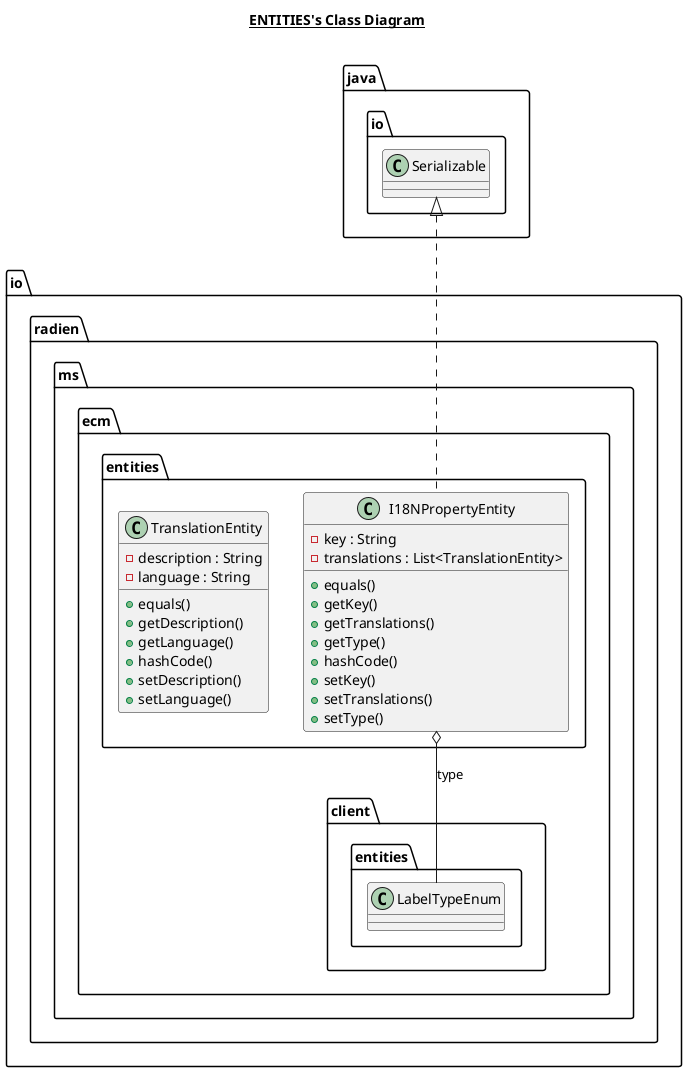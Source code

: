 @startuml

title __ENTITIES's Class Diagram__\n

  namespace io.radien.ms.ecm {
    namespace entities {
      class io.radien.ms.ecm.entities.I18NPropertyEntity {
          - key : String
          - translations : List<TranslationEntity>
          + equals()
          + getKey()
          + getTranslations()
          + getType()
          + hashCode()
          + setKey()
          + setTranslations()
          + setType()
      }
    }
  }
  

  namespace io.radien.ms.ecm {
    namespace entities {
      class io.radien.ms.ecm.entities.TranslationEntity {
          - description : String
          - language : String
          + equals()
          + getDescription()
          + getLanguage()
          + hashCode()
          + setDescription()
          + setLanguage()
      }
    }
  }
  

  io.radien.ms.ecm.entities.I18NPropertyEntity .up.|> java.io.Serializable
  io.radien.ms.ecm.entities.I18NPropertyEntity o-- io.radien.ms.ecm.client.entities.LabelTypeEnum : type







@enduml
